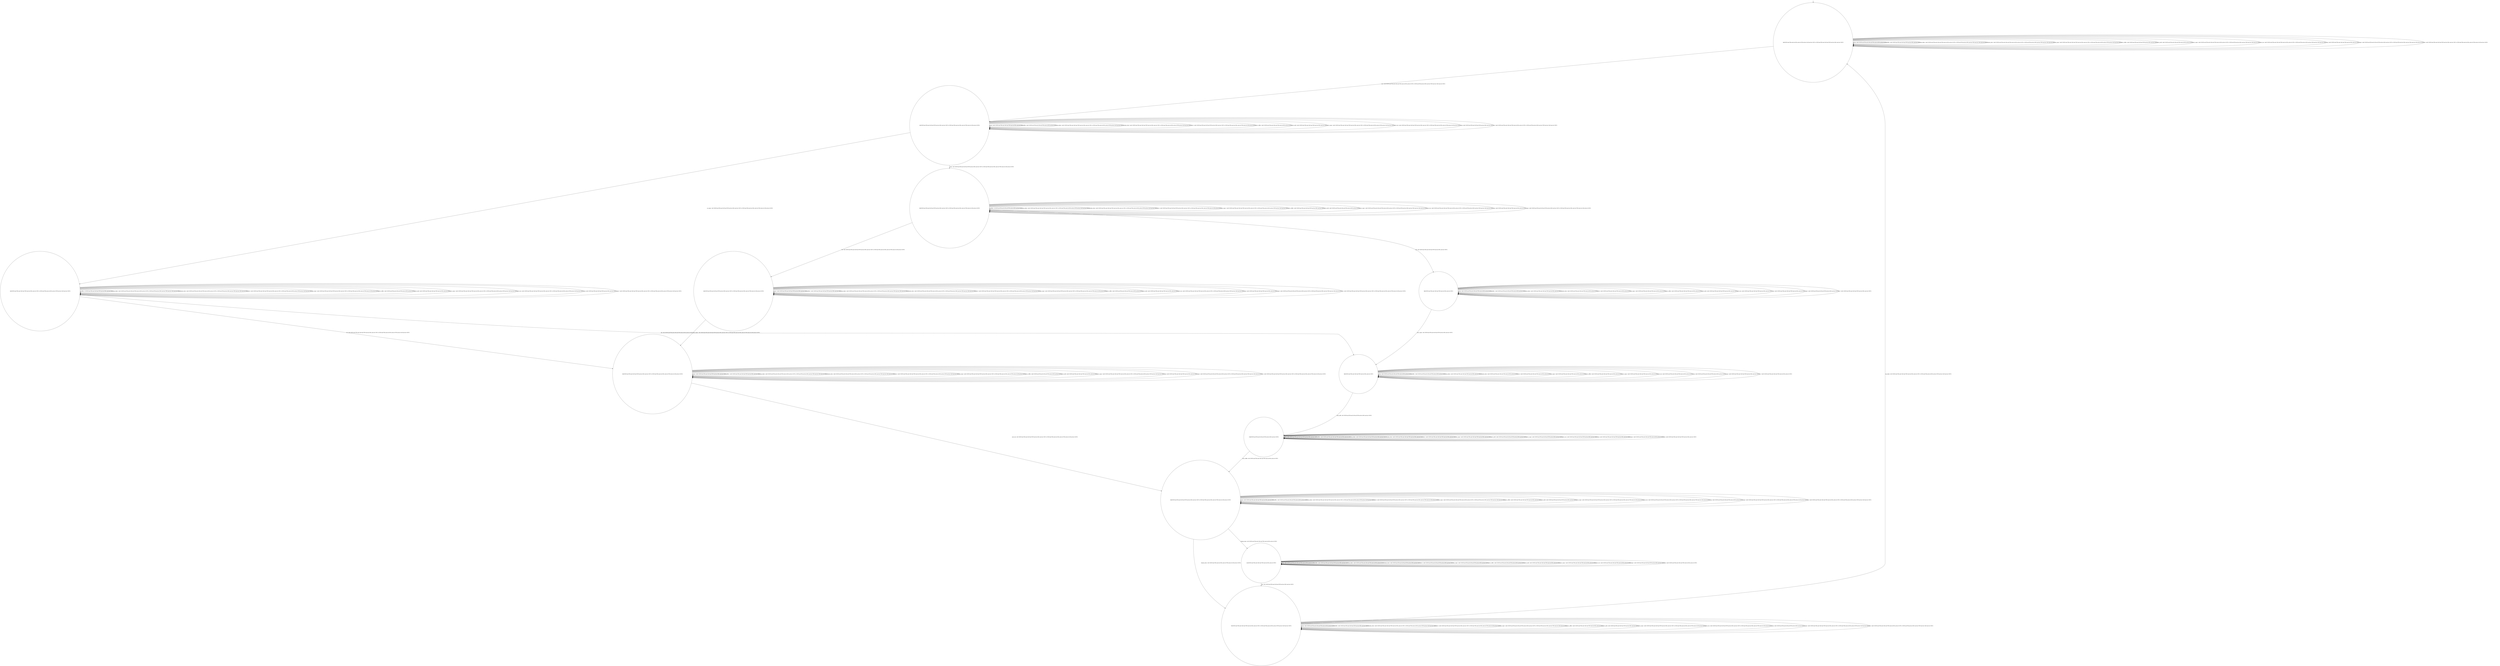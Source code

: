 digraph g {
	edge [lblstyle="above, sloped"];
	s0 [shape="circle" label="0@[((EUR and TEA and not DOL and not TON and not CAP and not COF) or (EUR and TEA and CAP and TON and not DOL and not COF))]"];
	s1 [shape="circle" label="1@[((EUR and TEA and CAP and TON and not DOL and not COF) or (EUR and TEA and not DOL and not TON and not CAP and not COF))]"];
	s2 [shape="circle" label="2@[((EUR and TEA and CAP and TON and not DOL and not COF) or (EUR and TEA and not DOL and not TON and not CAP and not COF))]"];
	s3 [shape="circle" label="3@[((EUR and TEA and CAP and TON and not DOL and not COF) or (EUR and TEA and not DOL and not TON and not CAP and not COF))]"];
	s4 [shape="circle" label="4@[((EUR and TEA and CAP and TON and not DOL and not COF) or (EUR and TEA and not DOL and not TON and not CAP and not COF))]"];
	s5 [shape="circle" label="5@[((EUR and TEA and CAP and TON and not DOL and not COF) or (EUR and TEA and not DOL and not TON and not CAP and not COF))]"];
	s6 [shape="circle" label="6@[((EUR and TEA and CAP and TON and not DOL and not COF) or (EUR and TEA and not DOL and not TON and not CAP and not COF))]"];
	s7 [shape="circle" label="7@[((EUR and TEA and CAP and TON and not DOL and not COF) or (EUR and TEA and not DOL and not TON and not CAP and not COF))]"];
	s8 [shape="circle" label="8@[((EUR and TEA and CAP and TON and not DOL and not COF))]"];
	s9 [shape="circle" label="9@[((EUR and TEA and CAP and TON and not DOL and not COF))]"];
	s10 [shape="circle" label="10@[((EUR and TEA and CAP and TON and not DOL and not COF))]"];
	s11 [shape="circle" label="11@[((EUR and TEA and CAP and TON and not DOL and not COF))]"];
	s0 -> s0 [label="cap / nok() [((EUR and TEA and CAP and TON and not DOL and not COF))]"];
	s0 -> s0 [label="coffee / nok() [((EUR and TEA and CAP and TON and not DOL and not COF))]"];
	s0 -> s0 [label="cup_taken / nok() [((EUR and TEA and CAP and TON and not DOL and not COF) or (EUR and TEA and not DOL and not TON and not CAP and not COF))]"];
	s0 -> s0 [label="display_done / nok() [((EUR and TEA and CAP and TON and not DOL and not COF) or (EUR and TEA and not DOL and not TON and not CAP and not COF))]"];
	s0 -> s1 [label="euro / ok() [((EUR and TEA and CAP and TON and not DOL and not COF) or (EUR and TEA and not DOL and not TON and not CAP and not COF))]"];
	s0 -> s0 [label="no_sugar / nok() [((EUR and TEA and CAP and TON and not DOL and not COF) or (EUR and TEA and not DOL and not TON and not CAP and not COF))]"];
	s0 -> s0 [label="pour_coffee / nok() [((EUR and TEA and CAP and TON and not DOL and not COF))]"];
	s0 -> s0 [label="pour_milk / nok() [((EUR and TEA and CAP and TON and not DOL and not COF))]"];
	s0 -> s0 [label="pour_sugar / nok() [((EUR and TEA and CAP and TON and not DOL and not COF) or (EUR and TEA and not DOL and not TON and not CAP and not COF))]"];
	s0 -> s0 [label="pour_tea / nok() [((EUR and TEA and CAP and TON and not DOL and not COF) or (EUR and TEA and not DOL and not TON and not CAP and not COF))]"];
	s0 -> s0 [label="ring / nok() [((EUR and TEA and CAP and TON and not DOL and not COF))]"];
	s0 -> s0 [label="sugar / nok() [((EUR and TEA and CAP and TON and not DOL and not COF) or (EUR and TEA and not DOL and not TON and not CAP and not COF))]"];
	s0 -> s0 [label="tea / nok() [((EUR and TEA and CAP and TON and not DOL and not COF) or (EUR and TEA and not DOL and not TON and not CAP and not COF))]"];
	s1 -> s1 [label="cap / nok() [((EUR and TEA and CAP and TON and not DOL and not COF))]"];
	s1 -> s1 [label="coffee / nok() [((EUR and TEA and CAP and TON and not DOL and not COF))]"];
	s1 -> s1 [label="cup_taken / nok() [((EUR and TEA and CAP and TON and not DOL and not COF) or (EUR and TEA and not DOL and not TON and not CAP and not COF))]"];
	s1 -> s1 [label="display_done / nok() [((EUR and TEA and CAP and TON and not DOL and not COF) or (EUR and TEA and not DOL and not TON and not CAP and not COF))]"];
	s1 -> s1 [label="euro / nok() [((EUR and TEA and CAP and TON and not DOL and not COF) or (EUR and TEA and not DOL and not TON and not CAP and not COF))]"];
	s1 -> s2 [label="no_sugar / ok() [((EUR and TEA and CAP and TON and not DOL and not COF) or (EUR and TEA and not DOL and not TON and not CAP and not COF))]"];
	s1 -> s1 [label="pour_coffee / nok() [((EUR and TEA and CAP and TON and not DOL and not COF))]"];
	s1 -> s1 [label="pour_milk / nok() [((EUR and TEA and CAP and TON and not DOL and not COF))]"];
	s1 -> s1 [label="pour_sugar / nok() [((EUR and TEA and CAP and TON and not DOL and not COF) or (EUR and TEA and not DOL and not TON and not CAP and not COF))]"];
	s1 -> s1 [label="pour_tea / nok() [((EUR and TEA and CAP and TON and not DOL and not COF) or (EUR and TEA and not DOL and not TON and not CAP and not COF))]"];
	s1 -> s1 [label="ring / nok() [((EUR and TEA and CAP and TON and not DOL and not COF))]"];
	s1 -> s3 [label="sugar / ok() [((EUR and TEA and CAP and TON and not DOL and not COF) or (EUR and TEA and not DOL and not TON and not CAP and not COF))]"];
	s1 -> s1 [label="tea / nok() [((EUR and TEA and CAP and TON and not DOL and not COF) or (EUR and TEA and not DOL and not TON and not CAP and not COF))]"];
	s2 -> s9 [label="cap / ok() [((EUR and TEA and CAP and TON and not DOL and not COF))]"];
	s2 -> s2 [label="coffee / Ω [((EUR and TEA and CAP and TON and not DOL and not COF))]"];
	s2 -> s2 [label="cup_taken / nok() [((EUR and TEA and CAP and TON and not DOL and not COF) or (EUR and TEA and not DOL and not TON and not CAP and not COF))]"];
	s2 -> s2 [label="display_done / nok() [((EUR and TEA and CAP and TON and not DOL and not COF) or (EUR and TEA and not DOL and not TON and not CAP and not COF))]"];
	s2 -> s2 [label="euro / nok() [((EUR and TEA and CAP and TON and not DOL and not COF) or (EUR and TEA and not DOL and not TON and not CAP and not COF))]"];
	s2 -> s2 [label="no_sugar / nok() [((EUR and TEA and CAP and TON and not DOL and not COF) or (EUR and TEA and not DOL and not TON and not CAP and not COF))]"];
	s2 -> s2 [label="pour_coffee / nok() [((EUR and TEA and CAP and TON and not DOL and not COF))]"];
	s2 -> s2 [label="pour_milk / nok() [((EUR and TEA and CAP and TON and not DOL and not COF))]"];
	s2 -> s2 [label="pour_sugar / nok() [((EUR and TEA and CAP and TON and not DOL and not COF) or (EUR and TEA and not DOL and not TON and not CAP and not COF))]"];
	s2 -> s2 [label="pour_tea / nok() [((EUR and TEA and CAP and TON and not DOL and not COF) or (EUR and TEA and not DOL and not TON and not CAP and not COF))]"];
	s2 -> s2 [label="ring / nok() [((EUR and TEA and CAP and TON and not DOL and not COF))]"];
	s2 -> s2 [label="sugar / void() [((EUR and TEA and CAP and TON and not DOL and not COF) or (EUR and TEA and not DOL and not TON and not CAP and not COF))]"];
	s2 -> s5 [label="tea / ok() [((EUR and TEA and CAP and TON and not DOL and not COF) or (EUR and TEA and not DOL and not TON and not CAP and not COF))]"];
	s3 -> s8 [label="cap / ok() [((EUR and TEA and CAP and TON and not DOL and not COF))]"];
	s3 -> s3 [label="coffee / Ω [((EUR and TEA and CAP and TON and not DOL and not COF))]"];
	s3 -> s3 [label="cup_taken / nok() [((EUR and TEA and CAP and TON and not DOL and not COF) or (EUR and TEA and not DOL and not TON and not CAP and not COF))]"];
	s3 -> s3 [label="display_done / nok() [((EUR and TEA and CAP and TON and not DOL and not COF) or (EUR and TEA and not DOL and not TON and not CAP and not COF))]"];
	s3 -> s3 [label="euro / nok() [((EUR and TEA and CAP and TON and not DOL and not COF) or (EUR and TEA and not DOL and not TON and not CAP and not COF))]"];
	s3 -> s3 [label="no_sugar / void() [((EUR and TEA and CAP and TON and not DOL and not COF) or (EUR and TEA and not DOL and not TON and not CAP and not COF))]"];
	s3 -> s3 [label="pour_coffee / nok() [((EUR and TEA and CAP and TON and not DOL and not COF))]"];
	s3 -> s3 [label="pour_milk / nok() [((EUR and TEA and CAP and TON and not DOL and not COF))]"];
	s3 -> s3 [label="pour_sugar / nok() [((EUR and TEA and CAP and TON and not DOL and not COF) or (EUR and TEA and not DOL and not TON and not CAP and not COF))]"];
	s3 -> s3 [label="pour_tea / nok() [((EUR and TEA and CAP and TON and not DOL and not COF) or (EUR and TEA and not DOL and not TON and not CAP and not COF))]"];
	s3 -> s3 [label="ring / nok() [((EUR and TEA and CAP and TON and not DOL and not COF))]"];
	s3 -> s3 [label="sugar / nok() [((EUR and TEA and CAP and TON and not DOL and not COF) or (EUR and TEA and not DOL and not TON and not CAP and not COF))]"];
	s3 -> s4 [label="tea / ok() [((EUR and TEA and CAP and TON and not DOL and not COF) or (EUR and TEA and not DOL and not TON and not CAP and not COF))]"];
	s4 -> s4 [label="cap / void() [((EUR and TEA and CAP and TON and not DOL and not COF))]"];
	s4 -> s4 [label="coffee / void() [((EUR and TEA and CAP and TON and not DOL and not COF))]"];
	s4 -> s4 [label="cup_taken / nok() [((EUR and TEA and CAP and TON and not DOL and not COF) or (EUR and TEA and not DOL and not TON and not CAP and not COF))]"];
	s4 -> s4 [label="display_done / nok() [((EUR and TEA and CAP and TON and not DOL and not COF) or (EUR and TEA and not DOL and not TON and not CAP and not COF))]"];
	s4 -> s4 [label="euro / nok() [((EUR and TEA and CAP and TON and not DOL and not COF) or (EUR and TEA and not DOL and not TON and not CAP and not COF))]"];
	s4 -> s4 [label="no_sugar / nok() [((EUR and TEA and CAP and TON and not DOL and not COF) or (EUR and TEA and not DOL and not TON and not CAP and not COF))]"];
	s4 -> s4 [label="pour_coffee / nok() [((EUR and TEA and CAP and TON and not DOL and not COF))]"];
	s4 -> s4 [label="pour_milk / nok() [((EUR and TEA and CAP and TON and not DOL and not COF))]"];
	s4 -> s5 [label="pour_sugar / ok() [((EUR and TEA and CAP and TON and not DOL and not COF) or (EUR and TEA and not DOL and not TON and not CAP and not COF))]"];
	s4 -> s4 [label="pour_tea / nok() [((EUR and TEA and CAP and TON and not DOL and not COF) or (EUR and TEA and not DOL and not TON and not CAP and not COF))]"];
	s4 -> s4 [label="ring / nok() [((EUR and TEA and CAP and TON and not DOL and not COF))]"];
	s4 -> s4 [label="sugar / nok() [((EUR and TEA and CAP and TON and not DOL and not COF) or (EUR and TEA and not DOL and not TON and not CAP and not COF))]"];
	s4 -> s4 [label="tea / nok() [((EUR and TEA and CAP and TON and not DOL and not COF) or (EUR and TEA and not DOL and not TON and not CAP and not COF))]"];
	s5 -> s5 [label="cap / void() [((EUR and TEA and CAP and TON and not DOL and not COF))]"];
	s5 -> s5 [label="coffee / void() [((EUR and TEA and CAP and TON and not DOL and not COF))]"];
	s5 -> s5 [label="cup_taken / nok() [((EUR and TEA and CAP and TON and not DOL and not COF) or (EUR and TEA and not DOL and not TON and not CAP and not COF))]"];
	s5 -> s5 [label="display_done / nok() [((EUR and TEA and CAP and TON and not DOL and not COF) or (EUR and TEA and not DOL and not TON and not CAP and not COF))]"];
	s5 -> s5 [label="euro / nok() [((EUR and TEA and CAP and TON and not DOL and not COF) or (EUR and TEA and not DOL and not TON and not CAP and not COF))]"];
	s5 -> s5 [label="no_sugar / nok() [((EUR and TEA and CAP and TON and not DOL and not COF) or (EUR and TEA and not DOL and not TON and not CAP and not COF))]"];
	s5 -> s5 [label="pour_coffee / nok() [((EUR and TEA and CAP and TON and not DOL and not COF))]"];
	s5 -> s5 [label="pour_milk / nok() [((EUR and TEA and CAP and TON and not DOL and not COF))]"];
	s5 -> s5 [label="pour_sugar / nok() [((EUR and TEA and CAP and TON and not DOL and not COF) or (EUR and TEA and not DOL and not TON and not CAP and not COF))]"];
	s5 -> s6 [label="pour_tea / ok() [((EUR and TEA and CAP and TON and not DOL and not COF) or (EUR and TEA and not DOL and not TON and not CAP and not COF))]"];
	s5 -> s5 [label="ring / nok() [((EUR and TEA and CAP and TON and not DOL and not COF))]"];
	s5 -> s5 [label="sugar / nok() [((EUR and TEA and CAP and TON and not DOL and not COF) or (EUR and TEA and not DOL and not TON and not CAP and not COF))]"];
	s5 -> s5 [label="tea / nok() [((EUR and TEA and CAP and TON and not DOL and not COF) or (EUR and TEA and not DOL and not TON and not CAP and not COF))]"];
	s6 -> s6 [label="cap / nok() [((EUR and TEA and CAP and TON and not DOL and not COF))]"];
	s6 -> s6 [label="coffee / nok() [((EUR and TEA and CAP and TON and not DOL and not COF))]"];
	s6 -> s6 [label="cup_taken / nok() [((EUR and TEA and CAP and TON and not DOL and not COF) or (EUR and TEA and not DOL and not TON and not CAP and not COF))]"];
	s6 -> s11 [label="display_done / ok() [((EUR and TEA and CAP and TON and not DOL and not COF))]"];
	s6 -> s7 [label="display_done / ok() [((EUR and TEA and not DOL and not TON and not CAP and not COF))]"];
	s6 -> s6 [label="euro / nok() [((EUR and TEA and CAP and TON and not DOL and not COF) or (EUR and TEA and not DOL and not TON and not CAP and not COF))]"];
	s6 -> s6 [label="no_sugar / nok() [((EUR and TEA and CAP and TON and not DOL and not COF) or (EUR and TEA and not DOL and not TON and not CAP and not COF))]"];
	s6 -> s6 [label="pour_coffee / nok() [((EUR and TEA and CAP and TON and not DOL and not COF))]"];
	s6 -> s6 [label="pour_milk / nok() [((EUR and TEA and CAP and TON and not DOL and not COF))]"];
	s6 -> s6 [label="pour_sugar / nok() [((EUR and TEA and CAP and TON and not DOL and not COF) or (EUR and TEA and not DOL and not TON and not CAP and not COF))]"];
	s6 -> s6 [label="pour_tea / nok() [((EUR and TEA and CAP and TON and not DOL and not COF) or (EUR and TEA and not DOL and not TON and not CAP and not COF))]"];
	s6 -> s6 [label="ring / nok() [((EUR and TEA and CAP and TON and not DOL and not COF))]"];
	s6 -> s6 [label="sugar / nok() [((EUR and TEA and CAP and TON and not DOL and not COF) or (EUR and TEA and not DOL and not TON and not CAP and not COF))]"];
	s6 -> s6 [label="tea / nok() [((EUR and TEA and CAP and TON and not DOL and not COF) or (EUR and TEA and not DOL and not TON and not CAP and not COF))]"];
	s7 -> s7 [label="cap / nok() [((EUR and TEA and CAP and TON and not DOL and not COF))]"];
	s7 -> s7 [label="coffee / nok() [((EUR and TEA and CAP and TON and not DOL and not COF))]"];
	s7 -> s0 [label="cup_taken / ok() [((EUR and TEA and CAP and TON and not DOL and not COF) or (EUR and TEA and not DOL and not TON and not CAP and not COF))]"];
	s7 -> s7 [label="display_done / nok() [((EUR and TEA and CAP and TON and not DOL and not COF) or (EUR and TEA and not DOL and not TON and not CAP and not COF))]"];
	s7 -> s7 [label="euro / nok() [((EUR and TEA and CAP and TON and not DOL and not COF) or (EUR and TEA and not DOL and not TON and not CAP and not COF))]"];
	s7 -> s7 [label="no_sugar / nok() [((EUR and TEA and CAP and TON and not DOL and not COF) or (EUR and TEA and not DOL and not TON and not CAP and not COF))]"];
	s7 -> s7 [label="pour_coffee / nok() [((EUR and TEA and CAP and TON and not DOL and not COF))]"];
	s7 -> s7 [label="pour_milk / nok() [((EUR and TEA and CAP and TON and not DOL and not COF))]"];
	s7 -> s7 [label="pour_sugar / nok() [((EUR and TEA and CAP and TON and not DOL and not COF) or (EUR and TEA and not DOL and not TON and not CAP and not COF))]"];
	s7 -> s7 [label="pour_tea / nok() [((EUR and TEA and CAP and TON and not DOL and not COF) or (EUR and TEA and not DOL and not TON and not CAP and not COF))]"];
	s7 -> s7 [label="ring / nok() [((EUR and TEA and CAP and TON and not DOL and not COF))]"];
	s7 -> s7 [label="sugar / nok() [((EUR and TEA and CAP and TON and not DOL and not COF) or (EUR and TEA and not DOL and not TON and not CAP and not COF))]"];
	s7 -> s7 [label="tea / nok() [((EUR and TEA and CAP and TON and not DOL and not COF) or (EUR and TEA and not DOL and not TON and not CAP and not COF))]"];
	s8 -> s8 [label="cap / nok() [((EUR and TEA and CAP and TON and not DOL and not COF))]"];
	s8 -> s8 [label="coffee / void() [((EUR and TEA and CAP and TON and not DOL and not COF))]"];
	s8 -> s8 [label="cup_taken / nok() [((EUR and TEA and CAP and TON and not DOL and not COF))]"];
	s8 -> s8 [label="display_done / nok() [((EUR and TEA and CAP and TON and not DOL and not COF))]"];
	s8 -> s8 [label="euro / nok() [((EUR and TEA and CAP and TON and not DOL and not COF))]"];
	s8 -> s8 [label="no_sugar / nok() [((EUR and TEA and CAP and TON and not DOL and not COF))]"];
	s8 -> s8 [label="pour_coffee / nok() [((EUR and TEA and CAP and TON and not DOL and not COF))]"];
	s8 -> s8 [label="pour_milk / nok() [((EUR and TEA and CAP and TON and not DOL and not COF))]"];
	s8 -> s9 [label="pour_sugar / ok() [((EUR and TEA and CAP and TON and not DOL and not COF))]"];
	s8 -> s8 [label="pour_tea / nok() [((EUR and TEA and CAP and TON and not DOL and not COF))]"];
	s8 -> s8 [label="ring / nok() [((EUR and TEA and CAP and TON and not DOL and not COF))]"];
	s8 -> s8 [label="sugar / nok() [((EUR and TEA and CAP and TON and not DOL and not COF))]"];
	s8 -> s8 [label="tea / void() [((EUR and TEA and CAP and TON and not DOL and not COF))]"];
	s9 -> s9 [label="cap / nok() [((EUR and TEA and CAP and TON and not DOL and not COF))]"];
	s9 -> s9 [label="coffee / void() [((EUR and TEA and CAP and TON and not DOL and not COF))]"];
	s9 -> s9 [label="cup_taken / nok() [((EUR and TEA and CAP and TON and not DOL and not COF))]"];
	s9 -> s9 [label="display_done / nok() [((EUR and TEA and CAP and TON and not DOL and not COF))]"];
	s9 -> s9 [label="euro / nok() [((EUR and TEA and CAP and TON and not DOL and not COF))]"];
	s9 -> s9 [label="no_sugar / nok() [((EUR and TEA and CAP and TON and not DOL and not COF))]"];
	s9 -> s9 [label="pour_coffee / nok() [((EUR and TEA and CAP and TON and not DOL and not COF))]"];
	s9 -> s10 [label="pour_milk / ok() [((EUR and TEA and CAP and TON and not DOL and not COF))]"];
	s9 -> s9 [label="pour_sugar / nok() [((EUR and TEA and CAP and TON and not DOL and not COF))]"];
	s9 -> s9 [label="pour_tea / nok() [((EUR and TEA and CAP and TON and not DOL and not COF))]"];
	s9 -> s9 [label="ring / nok() [((EUR and TEA and CAP and TON and not DOL and not COF))]"];
	s9 -> s9 [label="sugar / nok() [((EUR and TEA and CAP and TON and not DOL and not COF))]"];
	s9 -> s9 [label="tea / void() [((EUR and TEA and CAP and TON and not DOL and not COF))]"];
	s10 -> s10 [label="cap / nok() [((EUR and TEA and CAP and TON and not DOL and not COF))]"];
	s10 -> s10 [label="coffee / nok() [((EUR and TEA and CAP and TON and not DOL and not COF))]"];
	s10 -> s10 [label="cup_taken / nok() [((EUR and TEA and CAP and TON and not DOL and not COF))]"];
	s10 -> s10 [label="display_done / nok() [((EUR and TEA and CAP and TON and not DOL and not COF))]"];
	s10 -> s10 [label="euro / nok() [((EUR and TEA and CAP and TON and not DOL and not COF))]"];
	s10 -> s10 [label="no_sugar / nok() [((EUR and TEA and CAP and TON and not DOL and not COF))]"];
	s10 -> s6 [label="pour_coffee / ok() [((EUR and TEA and CAP and TON and not DOL and not COF))]"];
	s10 -> s10 [label="pour_milk / nok() [((EUR and TEA and CAP and TON and not DOL and not COF))]"];
	s10 -> s10 [label="pour_sugar / nok() [((EUR and TEA and CAP and TON and not DOL and not COF))]"];
	s10 -> s10 [label="pour_tea / nok() [((EUR and TEA and CAP and TON and not DOL and not COF))]"];
	s10 -> s10 [label="ring / nok() [((EUR and TEA and CAP and TON and not DOL and not COF))]"];
	s10 -> s10 [label="sugar / nok() [((EUR and TEA and CAP and TON and not DOL and not COF))]"];
	s10 -> s10 [label="tea / nok() [((EUR and TEA and CAP and TON and not DOL and not COF))]"];
	s11 -> s11 [label="cap / nok() [((EUR and TEA and CAP and TON and not DOL and not COF))]"];
	s11 -> s11 [label="coffee / nok() [((EUR and TEA and CAP and TON and not DOL and not COF))]"];
	s11 -> s11 [label="cup_taken / nok() [((EUR and TEA and CAP and TON and not DOL and not COF))]"];
	s11 -> s11 [label="display_done / nok() [((EUR and TEA and CAP and TON and not DOL and not COF))]"];
	s11 -> s11 [label="euro / nok() [((EUR and TEA and CAP and TON and not DOL and not COF))]"];
	s11 -> s11 [label="no_sugar / nok() [((EUR and TEA and CAP and TON and not DOL and not COF))]"];
	s11 -> s11 [label="pour_coffee / nok() [((EUR and TEA and CAP and TON and not DOL and not COF))]"];
	s11 -> s11 [label="pour_milk / nok() [((EUR and TEA and CAP and TON and not DOL and not COF))]"];
	s11 -> s11 [label="pour_sugar / nok() [((EUR and TEA and CAP and TON and not DOL and not COF))]"];
	s11 -> s11 [label="pour_tea / nok() [((EUR and TEA and CAP and TON and not DOL and not COF))]"];
	s11 -> s7 [label="ring / ok() [((EUR and TEA and CAP and TON and not DOL and not COF))]"];
	s11 -> s11 [label="sugar / nok() [((EUR and TEA and CAP and TON and not DOL and not COF))]"];
	s11 -> s11 [label="tea / nok() [((EUR and TEA and CAP and TON and not DOL and not COF))]"];
	__start0 [label="" shape="none" width="0" height="0"];
	__start0 -> s0;
}